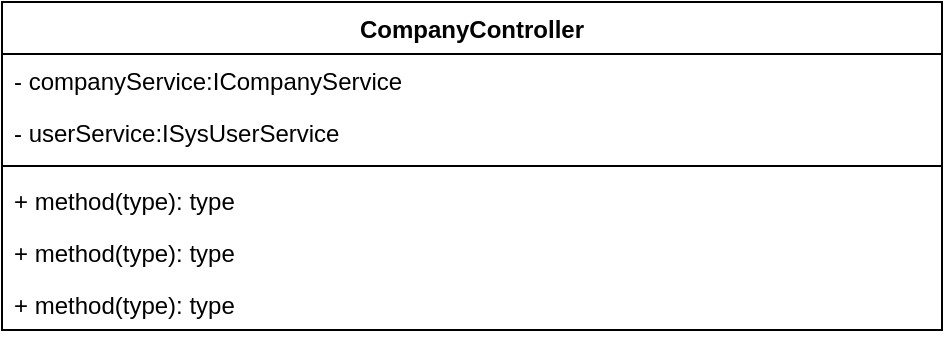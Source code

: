 <mxfile version="12.6.5" type="device"><diagram id="MZ31NqNESezXAnFOym-w" name="第 1 页"><mxGraphModel dx="1086" dy="806" grid="1" gridSize="10" guides="1" tooltips="1" connect="1" arrows="1" fold="1" page="1" pageScale="1" pageWidth="827" pageHeight="1169" math="0" shadow="0"><root><mxCell id="0"/><mxCell id="1" parent="0"/><mxCell id="eUWvn03eUkFRSu-vLMgi-1" value="CompanyController" style="swimlane;fontStyle=1;align=center;verticalAlign=top;childLayout=stackLayout;horizontal=1;startSize=26;horizontalStack=0;resizeParent=1;resizeParentMax=0;resizeLast=0;collapsible=1;marginBottom=0;" vertex="1" parent="1"><mxGeometry x="50" y="40" width="470" height="164" as="geometry"/></mxCell><mxCell id="eUWvn03eUkFRSu-vLMgi-2" value="- companyService:ICompanyService" style="text;strokeColor=none;fillColor=none;align=left;verticalAlign=top;spacingLeft=4;spacingRight=4;overflow=hidden;rotatable=0;points=[[0,0.5],[1,0.5]];portConstraint=eastwest;" vertex="1" parent="eUWvn03eUkFRSu-vLMgi-1"><mxGeometry y="26" width="470" height="26" as="geometry"/></mxCell><mxCell id="eUWvn03eUkFRSu-vLMgi-5" value="- userService:ISysUserService" style="text;strokeColor=none;fillColor=none;align=left;verticalAlign=top;spacingLeft=4;spacingRight=4;overflow=hidden;rotatable=0;points=[[0,0.5],[1,0.5]];portConstraint=eastwest;" vertex="1" parent="eUWvn03eUkFRSu-vLMgi-1"><mxGeometry y="52" width="470" height="26" as="geometry"/></mxCell><mxCell id="eUWvn03eUkFRSu-vLMgi-3" value="" style="line;strokeWidth=1;fillColor=none;align=left;verticalAlign=middle;spacingTop=-1;spacingLeft=3;spacingRight=3;rotatable=0;labelPosition=right;points=[];portConstraint=eastwest;" vertex="1" parent="eUWvn03eUkFRSu-vLMgi-1"><mxGeometry y="78" width="470" height="8" as="geometry"/></mxCell><mxCell id="eUWvn03eUkFRSu-vLMgi-4" value="+ method(type): type" style="text;strokeColor=none;fillColor=none;align=left;verticalAlign=top;spacingLeft=4;spacingRight=4;overflow=hidden;rotatable=0;points=[[0,0.5],[1,0.5]];portConstraint=eastwest;" vertex="1" parent="eUWvn03eUkFRSu-vLMgi-1"><mxGeometry y="86" width="470" height="26" as="geometry"/></mxCell><mxCell id="eUWvn03eUkFRSu-vLMgi-7" value="+ method(type): type" style="text;strokeColor=none;fillColor=none;align=left;verticalAlign=top;spacingLeft=4;spacingRight=4;overflow=hidden;rotatable=0;points=[[0,0.5],[1,0.5]];portConstraint=eastwest;" vertex="1" parent="eUWvn03eUkFRSu-vLMgi-1"><mxGeometry y="112" width="470" height="26" as="geometry"/></mxCell><mxCell id="eUWvn03eUkFRSu-vLMgi-6" value="+ method(type): type" style="text;strokeColor=none;fillColor=none;align=left;verticalAlign=top;spacingLeft=4;spacingRight=4;overflow=hidden;rotatable=0;points=[[0,0.5],[1,0.5]];portConstraint=eastwest;" vertex="1" parent="eUWvn03eUkFRSu-vLMgi-1"><mxGeometry y="138" width="470" height="26" as="geometry"/></mxCell></root></mxGraphModel></diagram></mxfile>
